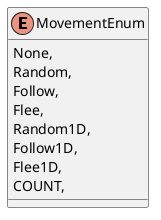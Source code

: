 @startuml
enum MovementEnum {
    None,
    Random,
    Follow,
    Flee,
    Random1D,
    Follow1D,
    Flee1D,
    COUNT,
}
@enduml
